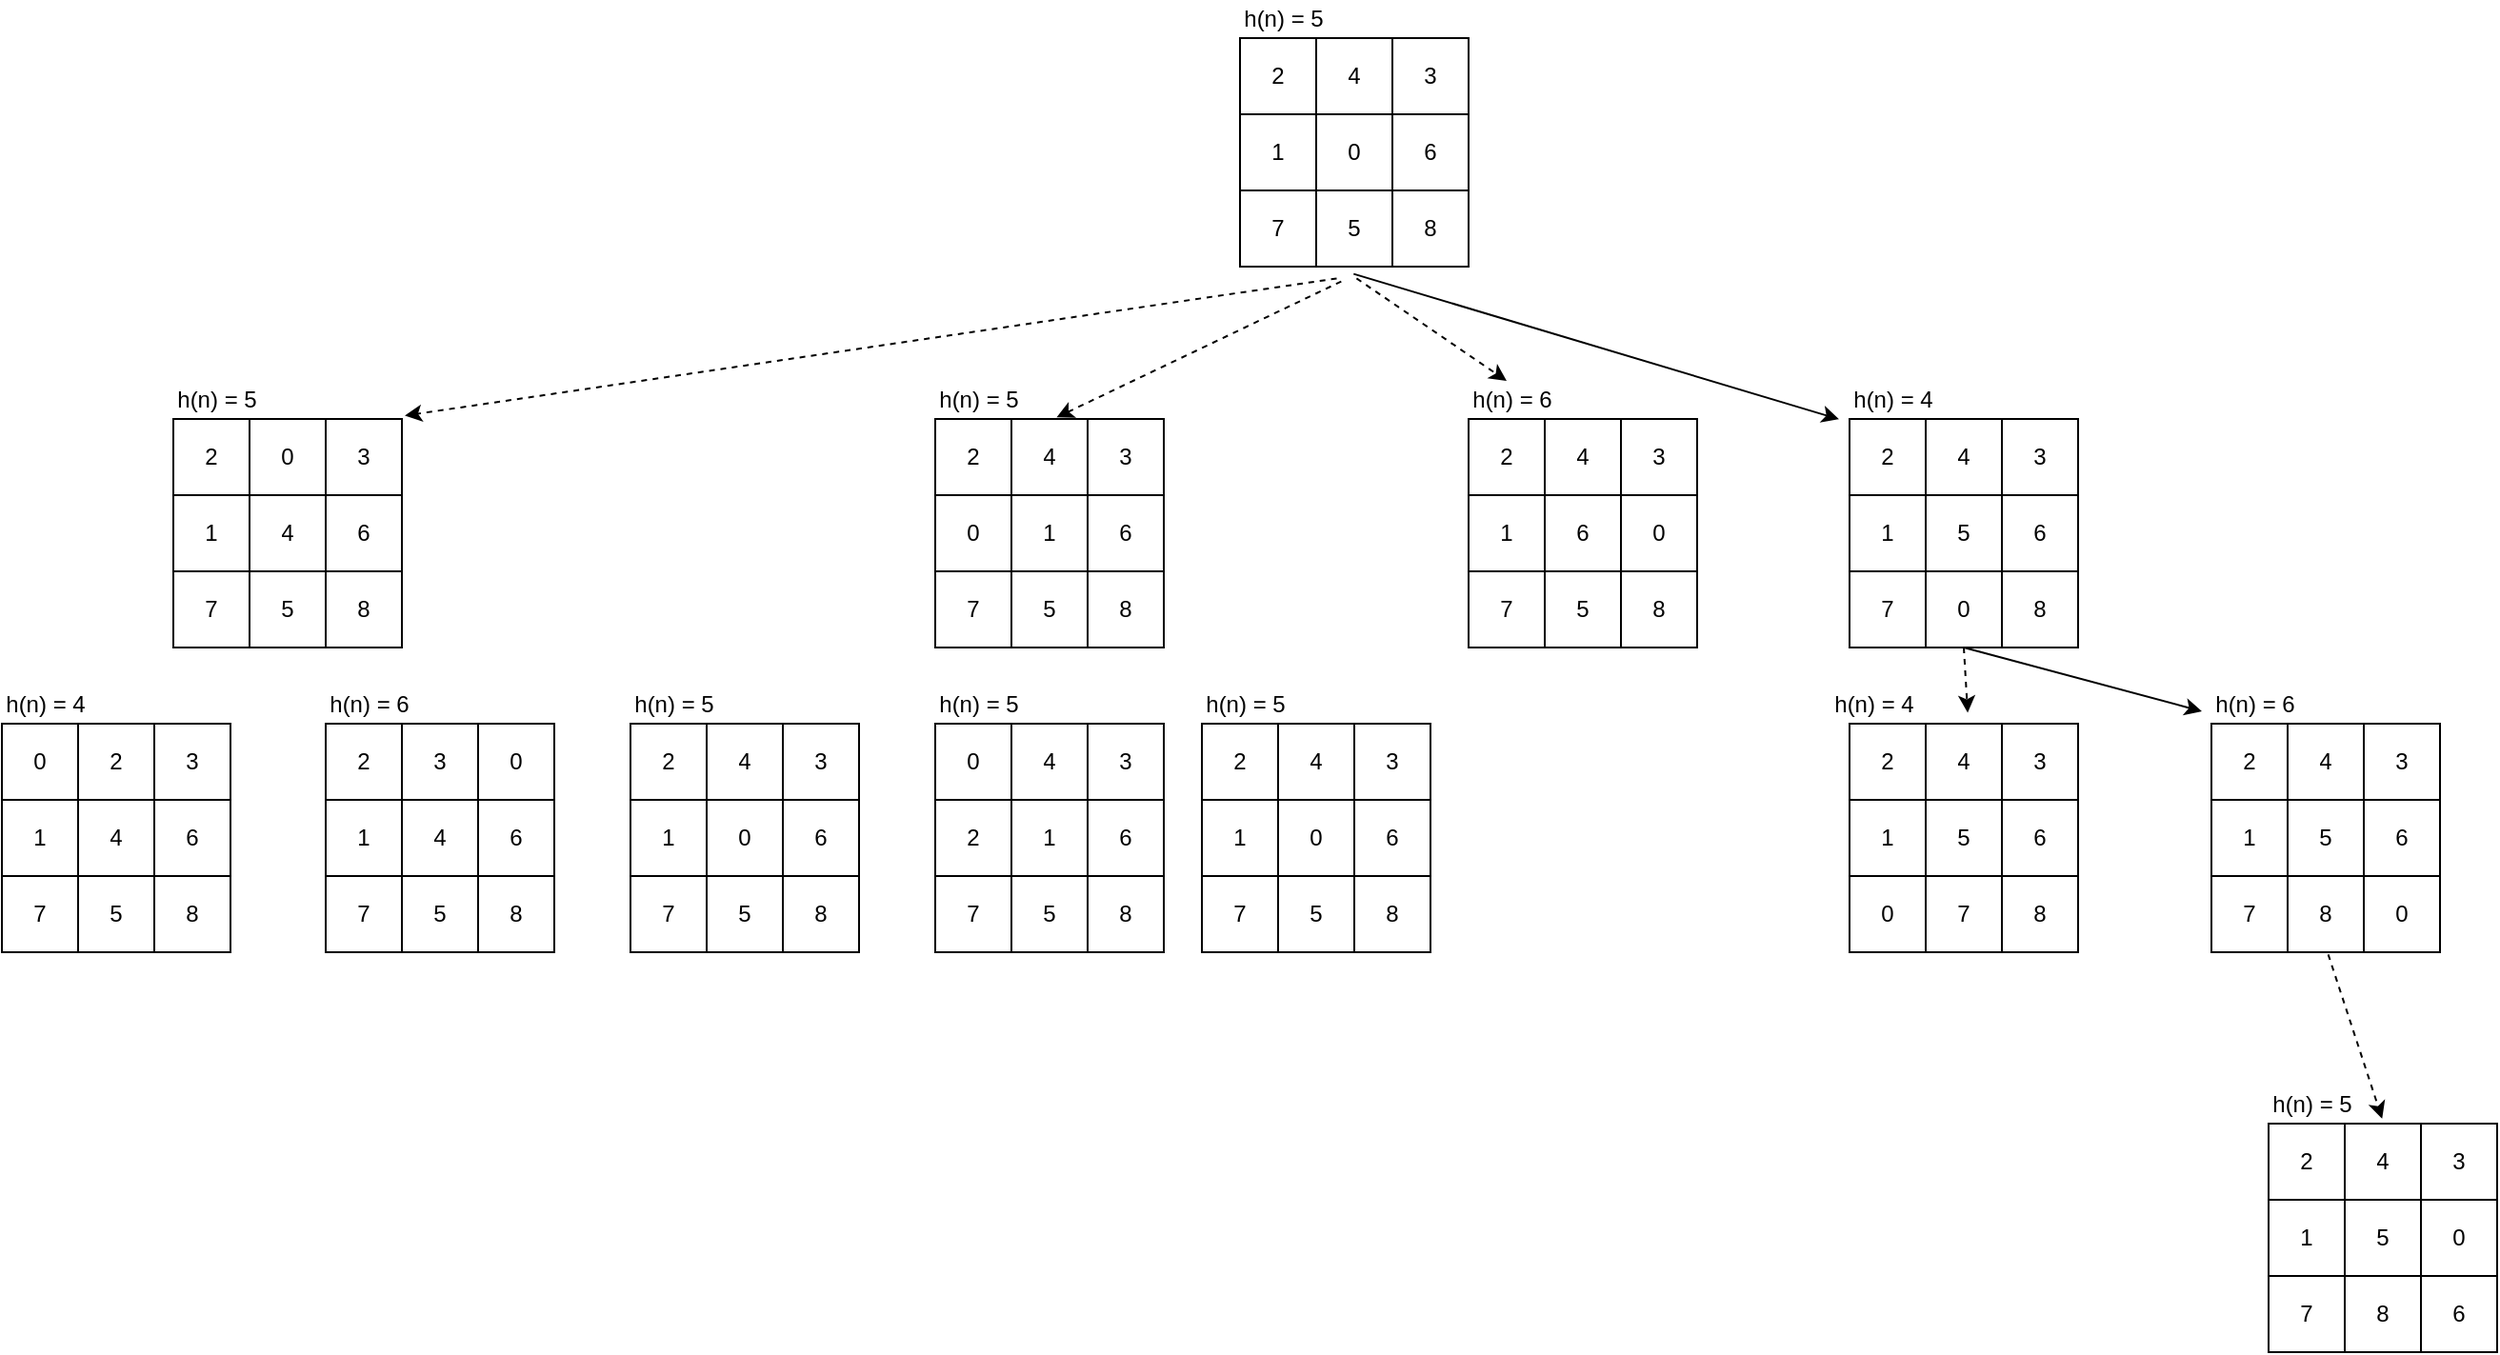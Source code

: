 <mxfile version="13.7.3" type="github">
  <diagram id="Oynicm01GXaLY-hgQhCf" name="Page-1">
    <mxGraphModel dx="1038" dy="580" grid="1" gridSize="10" guides="1" tooltips="1" connect="1" arrows="1" fold="1" page="1" pageScale="1" pageWidth="1000" pageHeight="1000" math="0" shadow="0">
      <root>
        <mxCell id="0" />
        <mxCell id="1" parent="0" />
        <mxCell id="x55epzEH8Qj3XEko2OVk-31" value="" style="group" parent="1" vertex="1" connectable="0">
          <mxGeometry x="170" y="210" width="120" height="140" as="geometry" />
        </mxCell>
        <mxCell id="x55epzEH8Qj3XEko2OVk-30" value="h(n) = 5" style="text;html=1;strokeColor=none;fillColor=none;align=center;verticalAlign=middle;whiteSpace=wrap;rounded=0;" parent="x55epzEH8Qj3XEko2OVk-31" vertex="1">
          <mxGeometry width="46" height="20" as="geometry" />
        </mxCell>
        <mxCell id="x55epzEH8Qj3XEko2OVk-17" value="" style="shape=table;html=1;whiteSpace=wrap;startSize=0;container=1;collapsible=0;childLayout=tableLayout;" parent="x55epzEH8Qj3XEko2OVk-31" vertex="1">
          <mxGeometry y="20" width="120" height="120" as="geometry" />
        </mxCell>
        <mxCell id="x55epzEH8Qj3XEko2OVk-18" value="" style="shape=partialRectangle;html=1;whiteSpace=wrap;collapsible=0;dropTarget=0;pointerEvents=0;fillColor=none;top=0;left=0;bottom=0;right=0;points=[[0,0.5],[1,0.5]];portConstraint=eastwest;" parent="x55epzEH8Qj3XEko2OVk-17" vertex="1">
          <mxGeometry width="120" height="40" as="geometry" />
        </mxCell>
        <mxCell id="x55epzEH8Qj3XEko2OVk-19" value="2" style="shape=partialRectangle;html=1;whiteSpace=wrap;connectable=0;fillColor=none;top=0;left=0;bottom=0;right=0;overflow=hidden;" parent="x55epzEH8Qj3XEko2OVk-18" vertex="1">
          <mxGeometry width="40" height="40" as="geometry" />
        </mxCell>
        <mxCell id="x55epzEH8Qj3XEko2OVk-20" value="0" style="shape=partialRectangle;html=1;whiteSpace=wrap;connectable=0;fillColor=none;top=0;left=0;bottom=0;right=0;overflow=hidden;" parent="x55epzEH8Qj3XEko2OVk-18" vertex="1">
          <mxGeometry x="40" width="40" height="40" as="geometry" />
        </mxCell>
        <mxCell id="x55epzEH8Qj3XEko2OVk-21" value="3" style="shape=partialRectangle;html=1;whiteSpace=wrap;connectable=0;fillColor=none;top=0;left=0;bottom=0;right=0;overflow=hidden;" parent="x55epzEH8Qj3XEko2OVk-18" vertex="1">
          <mxGeometry x="80" width="40" height="40" as="geometry" />
        </mxCell>
        <mxCell id="x55epzEH8Qj3XEko2OVk-22" value="" style="shape=partialRectangle;html=1;whiteSpace=wrap;collapsible=0;dropTarget=0;pointerEvents=0;fillColor=none;top=0;left=0;bottom=0;right=0;points=[[0,0.5],[1,0.5]];portConstraint=eastwest;" parent="x55epzEH8Qj3XEko2OVk-17" vertex="1">
          <mxGeometry y="40" width="120" height="40" as="geometry" />
        </mxCell>
        <mxCell id="x55epzEH8Qj3XEko2OVk-23" value="1" style="shape=partialRectangle;html=1;whiteSpace=wrap;connectable=0;fillColor=none;top=0;left=0;bottom=0;right=0;overflow=hidden;" parent="x55epzEH8Qj3XEko2OVk-22" vertex="1">
          <mxGeometry width="40" height="40" as="geometry" />
        </mxCell>
        <mxCell id="x55epzEH8Qj3XEko2OVk-24" value="4" style="shape=partialRectangle;html=1;whiteSpace=wrap;connectable=0;fillColor=none;top=0;left=0;bottom=0;right=0;overflow=hidden;" parent="x55epzEH8Qj3XEko2OVk-22" vertex="1">
          <mxGeometry x="40" width="40" height="40" as="geometry" />
        </mxCell>
        <mxCell id="x55epzEH8Qj3XEko2OVk-25" value="6" style="shape=partialRectangle;html=1;whiteSpace=wrap;connectable=0;fillColor=none;top=0;left=0;bottom=0;right=0;overflow=hidden;" parent="x55epzEH8Qj3XEko2OVk-22" vertex="1">
          <mxGeometry x="80" width="40" height="40" as="geometry" />
        </mxCell>
        <mxCell id="x55epzEH8Qj3XEko2OVk-26" value="" style="shape=partialRectangle;html=1;whiteSpace=wrap;collapsible=0;dropTarget=0;pointerEvents=0;fillColor=none;top=0;left=0;bottom=0;right=0;points=[[0,0.5],[1,0.5]];portConstraint=eastwest;" parent="x55epzEH8Qj3XEko2OVk-17" vertex="1">
          <mxGeometry y="80" width="120" height="40" as="geometry" />
        </mxCell>
        <mxCell id="x55epzEH8Qj3XEko2OVk-27" value="7" style="shape=partialRectangle;html=1;whiteSpace=wrap;connectable=0;fillColor=none;top=0;left=0;bottom=0;right=0;overflow=hidden;" parent="x55epzEH8Qj3XEko2OVk-26" vertex="1">
          <mxGeometry width="40" height="40" as="geometry" />
        </mxCell>
        <mxCell id="x55epzEH8Qj3XEko2OVk-28" value="5" style="shape=partialRectangle;html=1;whiteSpace=wrap;connectable=0;fillColor=none;top=0;left=0;bottom=0;right=0;overflow=hidden;" parent="x55epzEH8Qj3XEko2OVk-26" vertex="1">
          <mxGeometry x="40" width="40" height="40" as="geometry" />
        </mxCell>
        <mxCell id="x55epzEH8Qj3XEko2OVk-29" value="8" style="shape=partialRectangle;html=1;whiteSpace=wrap;connectable=0;fillColor=none;top=0;left=0;bottom=0;right=0;overflow=hidden;" parent="x55epzEH8Qj3XEko2OVk-26" vertex="1">
          <mxGeometry x="80" width="40" height="40" as="geometry" />
        </mxCell>
        <mxCell id="x55epzEH8Qj3XEko2OVk-33" value="" style="group" parent="1" vertex="1" connectable="0">
          <mxGeometry x="730" y="10" width="120" height="140" as="geometry" />
        </mxCell>
        <mxCell id="x55epzEH8Qj3XEko2OVk-3" value="" style="shape=table;html=1;whiteSpace=wrap;startSize=0;container=1;collapsible=0;childLayout=tableLayout;" parent="x55epzEH8Qj3XEko2OVk-33" vertex="1">
          <mxGeometry y="20" width="120" height="120" as="geometry" />
        </mxCell>
        <mxCell id="x55epzEH8Qj3XEko2OVk-4" value="" style="shape=partialRectangle;html=1;whiteSpace=wrap;collapsible=0;dropTarget=0;pointerEvents=0;fillColor=none;top=0;left=0;bottom=0;right=0;points=[[0,0.5],[1,0.5]];portConstraint=eastwest;" parent="x55epzEH8Qj3XEko2OVk-3" vertex="1">
          <mxGeometry width="120" height="40" as="geometry" />
        </mxCell>
        <mxCell id="x55epzEH8Qj3XEko2OVk-5" value="2" style="shape=partialRectangle;html=1;whiteSpace=wrap;connectable=0;fillColor=none;top=0;left=0;bottom=0;right=0;overflow=hidden;" parent="x55epzEH8Qj3XEko2OVk-4" vertex="1">
          <mxGeometry width="40" height="40" as="geometry" />
        </mxCell>
        <mxCell id="x55epzEH8Qj3XEko2OVk-6" value="4" style="shape=partialRectangle;html=1;whiteSpace=wrap;connectable=0;fillColor=none;top=0;left=0;bottom=0;right=0;overflow=hidden;" parent="x55epzEH8Qj3XEko2OVk-4" vertex="1">
          <mxGeometry x="40" width="40" height="40" as="geometry" />
        </mxCell>
        <mxCell id="x55epzEH8Qj3XEko2OVk-7" value="3" style="shape=partialRectangle;html=1;whiteSpace=wrap;connectable=0;fillColor=none;top=0;left=0;bottom=0;right=0;overflow=hidden;" parent="x55epzEH8Qj3XEko2OVk-4" vertex="1">
          <mxGeometry x="80" width="40" height="40" as="geometry" />
        </mxCell>
        <mxCell id="x55epzEH8Qj3XEko2OVk-8" value="" style="shape=partialRectangle;html=1;whiteSpace=wrap;collapsible=0;dropTarget=0;pointerEvents=0;fillColor=none;top=0;left=0;bottom=0;right=0;points=[[0,0.5],[1,0.5]];portConstraint=eastwest;" parent="x55epzEH8Qj3XEko2OVk-3" vertex="1">
          <mxGeometry y="40" width="120" height="40" as="geometry" />
        </mxCell>
        <mxCell id="x55epzEH8Qj3XEko2OVk-9" value="1" style="shape=partialRectangle;html=1;whiteSpace=wrap;connectable=0;fillColor=none;top=0;left=0;bottom=0;right=0;overflow=hidden;" parent="x55epzEH8Qj3XEko2OVk-8" vertex="1">
          <mxGeometry width="40" height="40" as="geometry" />
        </mxCell>
        <mxCell id="x55epzEH8Qj3XEko2OVk-10" value="0" style="shape=partialRectangle;html=1;whiteSpace=wrap;connectable=0;fillColor=none;top=0;left=0;bottom=0;right=0;overflow=hidden;" parent="x55epzEH8Qj3XEko2OVk-8" vertex="1">
          <mxGeometry x="40" width="40" height="40" as="geometry" />
        </mxCell>
        <mxCell id="x55epzEH8Qj3XEko2OVk-11" value="6" style="shape=partialRectangle;html=1;whiteSpace=wrap;connectable=0;fillColor=none;top=0;left=0;bottom=0;right=0;overflow=hidden;" parent="x55epzEH8Qj3XEko2OVk-8" vertex="1">
          <mxGeometry x="80" width="40" height="40" as="geometry" />
        </mxCell>
        <mxCell id="x55epzEH8Qj3XEko2OVk-12" value="" style="shape=partialRectangle;html=1;whiteSpace=wrap;collapsible=0;dropTarget=0;pointerEvents=0;fillColor=none;top=0;left=0;bottom=0;right=0;points=[[0,0.5],[1,0.5]];portConstraint=eastwest;" parent="x55epzEH8Qj3XEko2OVk-3" vertex="1">
          <mxGeometry y="80" width="120" height="40" as="geometry" />
        </mxCell>
        <mxCell id="x55epzEH8Qj3XEko2OVk-13" value="7" style="shape=partialRectangle;html=1;whiteSpace=wrap;connectable=0;fillColor=none;top=0;left=0;bottom=0;right=0;overflow=hidden;" parent="x55epzEH8Qj3XEko2OVk-12" vertex="1">
          <mxGeometry width="40" height="40" as="geometry" />
        </mxCell>
        <mxCell id="x55epzEH8Qj3XEko2OVk-14" value="5" style="shape=partialRectangle;html=1;whiteSpace=wrap;connectable=0;fillColor=none;top=0;left=0;bottom=0;right=0;overflow=hidden;" parent="x55epzEH8Qj3XEko2OVk-12" vertex="1">
          <mxGeometry x="40" width="40" height="40" as="geometry" />
        </mxCell>
        <mxCell id="x55epzEH8Qj3XEko2OVk-15" value="8" style="shape=partialRectangle;html=1;whiteSpace=wrap;connectable=0;fillColor=none;top=0;left=0;bottom=0;right=0;overflow=hidden;" parent="x55epzEH8Qj3XEko2OVk-12" vertex="1">
          <mxGeometry x="80" width="40" height="40" as="geometry" />
        </mxCell>
        <mxCell id="x55epzEH8Qj3XEko2OVk-16" value="h(n) = 5" style="text;html=1;strokeColor=none;fillColor=none;align=center;verticalAlign=middle;whiteSpace=wrap;rounded=0;" parent="x55epzEH8Qj3XEko2OVk-33" vertex="1">
          <mxGeometry width="46" height="20" as="geometry" />
        </mxCell>
        <mxCell id="x55epzEH8Qj3XEko2OVk-34" value="" style="group" parent="1" vertex="1" connectable="0">
          <mxGeometry x="570" y="210" width="120" height="140" as="geometry" />
        </mxCell>
        <mxCell id="x55epzEH8Qj3XEko2OVk-35" value="h(n) = 5" style="text;html=1;strokeColor=none;fillColor=none;align=center;verticalAlign=middle;whiteSpace=wrap;rounded=0;" parent="x55epzEH8Qj3XEko2OVk-34" vertex="1">
          <mxGeometry width="46" height="20" as="geometry" />
        </mxCell>
        <mxCell id="x55epzEH8Qj3XEko2OVk-36" value="" style="shape=table;html=1;whiteSpace=wrap;startSize=0;container=1;collapsible=0;childLayout=tableLayout;" parent="x55epzEH8Qj3XEko2OVk-34" vertex="1">
          <mxGeometry y="20" width="120" height="120" as="geometry" />
        </mxCell>
        <mxCell id="x55epzEH8Qj3XEko2OVk-37" value="" style="shape=partialRectangle;html=1;whiteSpace=wrap;collapsible=0;dropTarget=0;pointerEvents=0;fillColor=none;top=0;left=0;bottom=0;right=0;points=[[0,0.5],[1,0.5]];portConstraint=eastwest;" parent="x55epzEH8Qj3XEko2OVk-36" vertex="1">
          <mxGeometry width="120" height="40" as="geometry" />
        </mxCell>
        <mxCell id="x55epzEH8Qj3XEko2OVk-38" value="2" style="shape=partialRectangle;html=1;whiteSpace=wrap;connectable=0;fillColor=none;top=0;left=0;bottom=0;right=0;overflow=hidden;" parent="x55epzEH8Qj3XEko2OVk-37" vertex="1">
          <mxGeometry width="40" height="40" as="geometry" />
        </mxCell>
        <mxCell id="x55epzEH8Qj3XEko2OVk-39" value="4" style="shape=partialRectangle;html=1;whiteSpace=wrap;connectable=0;fillColor=none;top=0;left=0;bottom=0;right=0;overflow=hidden;" parent="x55epzEH8Qj3XEko2OVk-37" vertex="1">
          <mxGeometry x="40" width="40" height="40" as="geometry" />
        </mxCell>
        <mxCell id="x55epzEH8Qj3XEko2OVk-40" value="3" style="shape=partialRectangle;html=1;whiteSpace=wrap;connectable=0;fillColor=none;top=0;left=0;bottom=0;right=0;overflow=hidden;" parent="x55epzEH8Qj3XEko2OVk-37" vertex="1">
          <mxGeometry x="80" width="40" height="40" as="geometry" />
        </mxCell>
        <mxCell id="x55epzEH8Qj3XEko2OVk-41" value="" style="shape=partialRectangle;html=1;whiteSpace=wrap;collapsible=0;dropTarget=0;pointerEvents=0;fillColor=none;top=0;left=0;bottom=0;right=0;points=[[0,0.5],[1,0.5]];portConstraint=eastwest;" parent="x55epzEH8Qj3XEko2OVk-36" vertex="1">
          <mxGeometry y="40" width="120" height="40" as="geometry" />
        </mxCell>
        <mxCell id="x55epzEH8Qj3XEko2OVk-42" value="0" style="shape=partialRectangle;html=1;whiteSpace=wrap;connectable=0;fillColor=none;top=0;left=0;bottom=0;right=0;overflow=hidden;" parent="x55epzEH8Qj3XEko2OVk-41" vertex="1">
          <mxGeometry width="40" height="40" as="geometry" />
        </mxCell>
        <mxCell id="x55epzEH8Qj3XEko2OVk-43" value="1" style="shape=partialRectangle;html=1;whiteSpace=wrap;connectable=0;fillColor=none;top=0;left=0;bottom=0;right=0;overflow=hidden;" parent="x55epzEH8Qj3XEko2OVk-41" vertex="1">
          <mxGeometry x="40" width="40" height="40" as="geometry" />
        </mxCell>
        <mxCell id="x55epzEH8Qj3XEko2OVk-44" value="6" style="shape=partialRectangle;html=1;whiteSpace=wrap;connectable=0;fillColor=none;top=0;left=0;bottom=0;right=0;overflow=hidden;" parent="x55epzEH8Qj3XEko2OVk-41" vertex="1">
          <mxGeometry x="80" width="40" height="40" as="geometry" />
        </mxCell>
        <mxCell id="x55epzEH8Qj3XEko2OVk-45" value="" style="shape=partialRectangle;html=1;whiteSpace=wrap;collapsible=0;dropTarget=0;pointerEvents=0;fillColor=none;top=0;left=0;bottom=0;right=0;points=[[0,0.5],[1,0.5]];portConstraint=eastwest;" parent="x55epzEH8Qj3XEko2OVk-36" vertex="1">
          <mxGeometry y="80" width="120" height="40" as="geometry" />
        </mxCell>
        <mxCell id="x55epzEH8Qj3XEko2OVk-46" value="7" style="shape=partialRectangle;html=1;whiteSpace=wrap;connectable=0;fillColor=none;top=0;left=0;bottom=0;right=0;overflow=hidden;" parent="x55epzEH8Qj3XEko2OVk-45" vertex="1">
          <mxGeometry width="40" height="40" as="geometry" />
        </mxCell>
        <mxCell id="x55epzEH8Qj3XEko2OVk-47" value="5" style="shape=partialRectangle;html=1;whiteSpace=wrap;connectable=0;fillColor=none;top=0;left=0;bottom=0;right=0;overflow=hidden;" parent="x55epzEH8Qj3XEko2OVk-45" vertex="1">
          <mxGeometry x="40" width="40" height="40" as="geometry" />
        </mxCell>
        <mxCell id="x55epzEH8Qj3XEko2OVk-48" value="8" style="shape=partialRectangle;html=1;whiteSpace=wrap;connectable=0;fillColor=none;top=0;left=0;bottom=0;right=0;overflow=hidden;" parent="x55epzEH8Qj3XEko2OVk-45" vertex="1">
          <mxGeometry x="80" width="40" height="40" as="geometry" />
        </mxCell>
        <mxCell id="x55epzEH8Qj3XEko2OVk-49" value="" style="group" parent="1" vertex="1" connectable="0">
          <mxGeometry x="850" y="210" width="120" height="140" as="geometry" />
        </mxCell>
        <mxCell id="x55epzEH8Qj3XEko2OVk-50" value="h(n) = 6" style="text;html=1;strokeColor=none;fillColor=none;align=center;verticalAlign=middle;whiteSpace=wrap;rounded=0;" parent="x55epzEH8Qj3XEko2OVk-49" vertex="1">
          <mxGeometry width="46" height="20" as="geometry" />
        </mxCell>
        <mxCell id="x55epzEH8Qj3XEko2OVk-51" value="" style="shape=table;html=1;whiteSpace=wrap;startSize=0;container=1;collapsible=0;childLayout=tableLayout;" parent="x55epzEH8Qj3XEko2OVk-49" vertex="1">
          <mxGeometry y="20" width="120" height="120" as="geometry" />
        </mxCell>
        <mxCell id="x55epzEH8Qj3XEko2OVk-52" value="" style="shape=partialRectangle;html=1;whiteSpace=wrap;collapsible=0;dropTarget=0;pointerEvents=0;fillColor=none;top=0;left=0;bottom=0;right=0;points=[[0,0.5],[1,0.5]];portConstraint=eastwest;" parent="x55epzEH8Qj3XEko2OVk-51" vertex="1">
          <mxGeometry width="120" height="40" as="geometry" />
        </mxCell>
        <mxCell id="x55epzEH8Qj3XEko2OVk-53" value="2" style="shape=partialRectangle;html=1;whiteSpace=wrap;connectable=0;fillColor=none;top=0;left=0;bottom=0;right=0;overflow=hidden;" parent="x55epzEH8Qj3XEko2OVk-52" vertex="1">
          <mxGeometry width="40" height="40" as="geometry" />
        </mxCell>
        <mxCell id="x55epzEH8Qj3XEko2OVk-54" value="4" style="shape=partialRectangle;html=1;whiteSpace=wrap;connectable=0;fillColor=none;top=0;left=0;bottom=0;right=0;overflow=hidden;" parent="x55epzEH8Qj3XEko2OVk-52" vertex="1">
          <mxGeometry x="40" width="40" height="40" as="geometry" />
        </mxCell>
        <mxCell id="x55epzEH8Qj3XEko2OVk-55" value="3" style="shape=partialRectangle;html=1;whiteSpace=wrap;connectable=0;fillColor=none;top=0;left=0;bottom=0;right=0;overflow=hidden;" parent="x55epzEH8Qj3XEko2OVk-52" vertex="1">
          <mxGeometry x="80" width="40" height="40" as="geometry" />
        </mxCell>
        <mxCell id="x55epzEH8Qj3XEko2OVk-56" value="" style="shape=partialRectangle;html=1;whiteSpace=wrap;collapsible=0;dropTarget=0;pointerEvents=0;fillColor=none;top=0;left=0;bottom=0;right=0;points=[[0,0.5],[1,0.5]];portConstraint=eastwest;" parent="x55epzEH8Qj3XEko2OVk-51" vertex="1">
          <mxGeometry y="40" width="120" height="40" as="geometry" />
        </mxCell>
        <mxCell id="x55epzEH8Qj3XEko2OVk-57" value="1" style="shape=partialRectangle;html=1;whiteSpace=wrap;connectable=0;fillColor=none;top=0;left=0;bottom=0;right=0;overflow=hidden;" parent="x55epzEH8Qj3XEko2OVk-56" vertex="1">
          <mxGeometry width="40" height="40" as="geometry" />
        </mxCell>
        <mxCell id="x55epzEH8Qj3XEko2OVk-58" value="6" style="shape=partialRectangle;html=1;whiteSpace=wrap;connectable=0;fillColor=none;top=0;left=0;bottom=0;right=0;overflow=hidden;" parent="x55epzEH8Qj3XEko2OVk-56" vertex="1">
          <mxGeometry x="40" width="40" height="40" as="geometry" />
        </mxCell>
        <mxCell id="x55epzEH8Qj3XEko2OVk-59" value="0" style="shape=partialRectangle;html=1;whiteSpace=wrap;connectable=0;fillColor=none;top=0;left=0;bottom=0;right=0;overflow=hidden;" parent="x55epzEH8Qj3XEko2OVk-56" vertex="1">
          <mxGeometry x="80" width="40" height="40" as="geometry" />
        </mxCell>
        <mxCell id="x55epzEH8Qj3XEko2OVk-60" value="" style="shape=partialRectangle;html=1;whiteSpace=wrap;collapsible=0;dropTarget=0;pointerEvents=0;fillColor=none;top=0;left=0;bottom=0;right=0;points=[[0,0.5],[1,0.5]];portConstraint=eastwest;" parent="x55epzEH8Qj3XEko2OVk-51" vertex="1">
          <mxGeometry y="80" width="120" height="40" as="geometry" />
        </mxCell>
        <mxCell id="x55epzEH8Qj3XEko2OVk-61" value="7" style="shape=partialRectangle;html=1;whiteSpace=wrap;connectable=0;fillColor=none;top=0;left=0;bottom=0;right=0;overflow=hidden;" parent="x55epzEH8Qj3XEko2OVk-60" vertex="1">
          <mxGeometry width="40" height="40" as="geometry" />
        </mxCell>
        <mxCell id="x55epzEH8Qj3XEko2OVk-62" value="5" style="shape=partialRectangle;html=1;whiteSpace=wrap;connectable=0;fillColor=none;top=0;left=0;bottom=0;right=0;overflow=hidden;" parent="x55epzEH8Qj3XEko2OVk-60" vertex="1">
          <mxGeometry x="40" width="40" height="40" as="geometry" />
        </mxCell>
        <mxCell id="x55epzEH8Qj3XEko2OVk-63" value="8" style="shape=partialRectangle;html=1;whiteSpace=wrap;connectable=0;fillColor=none;top=0;left=0;bottom=0;right=0;overflow=hidden;" parent="x55epzEH8Qj3XEko2OVk-60" vertex="1">
          <mxGeometry x="80" width="40" height="40" as="geometry" />
        </mxCell>
        <mxCell id="x55epzEH8Qj3XEko2OVk-64" value="" style="group" parent="1" vertex="1" connectable="0">
          <mxGeometry x="1050" y="210" width="120" height="140" as="geometry" />
        </mxCell>
        <mxCell id="x55epzEH8Qj3XEko2OVk-65" value="h(n) = 4" style="text;html=1;strokeColor=none;fillColor=none;align=center;verticalAlign=middle;whiteSpace=wrap;rounded=0;" parent="x55epzEH8Qj3XEko2OVk-64" vertex="1">
          <mxGeometry width="46" height="20" as="geometry" />
        </mxCell>
        <mxCell id="x55epzEH8Qj3XEko2OVk-66" value="" style="shape=table;html=1;whiteSpace=wrap;startSize=0;container=1;collapsible=0;childLayout=tableLayout;" parent="x55epzEH8Qj3XEko2OVk-64" vertex="1">
          <mxGeometry y="20" width="120" height="120" as="geometry" />
        </mxCell>
        <mxCell id="x55epzEH8Qj3XEko2OVk-67" value="" style="shape=partialRectangle;html=1;whiteSpace=wrap;collapsible=0;dropTarget=0;pointerEvents=0;fillColor=none;top=0;left=0;bottom=0;right=0;points=[[0,0.5],[1,0.5]];portConstraint=eastwest;" parent="x55epzEH8Qj3XEko2OVk-66" vertex="1">
          <mxGeometry width="120" height="40" as="geometry" />
        </mxCell>
        <mxCell id="x55epzEH8Qj3XEko2OVk-68" value="2" style="shape=partialRectangle;html=1;whiteSpace=wrap;connectable=0;fillColor=none;top=0;left=0;bottom=0;right=0;overflow=hidden;" parent="x55epzEH8Qj3XEko2OVk-67" vertex="1">
          <mxGeometry width="40" height="40" as="geometry" />
        </mxCell>
        <mxCell id="x55epzEH8Qj3XEko2OVk-69" value="4" style="shape=partialRectangle;html=1;whiteSpace=wrap;connectable=0;fillColor=none;top=0;left=0;bottom=0;right=0;overflow=hidden;" parent="x55epzEH8Qj3XEko2OVk-67" vertex="1">
          <mxGeometry x="40" width="40" height="40" as="geometry" />
        </mxCell>
        <mxCell id="x55epzEH8Qj3XEko2OVk-70" value="3" style="shape=partialRectangle;html=1;whiteSpace=wrap;connectable=0;fillColor=none;top=0;left=0;bottom=0;right=0;overflow=hidden;" parent="x55epzEH8Qj3XEko2OVk-67" vertex="1">
          <mxGeometry x="80" width="40" height="40" as="geometry" />
        </mxCell>
        <mxCell id="x55epzEH8Qj3XEko2OVk-71" value="" style="shape=partialRectangle;html=1;whiteSpace=wrap;collapsible=0;dropTarget=0;pointerEvents=0;fillColor=none;top=0;left=0;bottom=0;right=0;points=[[0,0.5],[1,0.5]];portConstraint=eastwest;" parent="x55epzEH8Qj3XEko2OVk-66" vertex="1">
          <mxGeometry y="40" width="120" height="40" as="geometry" />
        </mxCell>
        <mxCell id="x55epzEH8Qj3XEko2OVk-72" value="1" style="shape=partialRectangle;html=1;whiteSpace=wrap;connectable=0;fillColor=none;top=0;left=0;bottom=0;right=0;overflow=hidden;" parent="x55epzEH8Qj3XEko2OVk-71" vertex="1">
          <mxGeometry width="40" height="40" as="geometry" />
        </mxCell>
        <mxCell id="x55epzEH8Qj3XEko2OVk-73" value="5" style="shape=partialRectangle;html=1;whiteSpace=wrap;connectable=0;fillColor=none;top=0;left=0;bottom=0;right=0;overflow=hidden;" parent="x55epzEH8Qj3XEko2OVk-71" vertex="1">
          <mxGeometry x="40" width="40" height="40" as="geometry" />
        </mxCell>
        <mxCell id="x55epzEH8Qj3XEko2OVk-74" value="6" style="shape=partialRectangle;html=1;whiteSpace=wrap;connectable=0;fillColor=none;top=0;left=0;bottom=0;right=0;overflow=hidden;" parent="x55epzEH8Qj3XEko2OVk-71" vertex="1">
          <mxGeometry x="80" width="40" height="40" as="geometry" />
        </mxCell>
        <mxCell id="x55epzEH8Qj3XEko2OVk-75" value="" style="shape=partialRectangle;html=1;whiteSpace=wrap;collapsible=0;dropTarget=0;pointerEvents=0;fillColor=none;top=0;left=0;bottom=0;right=0;points=[[0,0.5],[1,0.5]];portConstraint=eastwest;" parent="x55epzEH8Qj3XEko2OVk-66" vertex="1">
          <mxGeometry y="80" width="120" height="40" as="geometry" />
        </mxCell>
        <mxCell id="x55epzEH8Qj3XEko2OVk-76" value="7" style="shape=partialRectangle;html=1;whiteSpace=wrap;connectable=0;fillColor=none;top=0;left=0;bottom=0;right=0;overflow=hidden;" parent="x55epzEH8Qj3XEko2OVk-75" vertex="1">
          <mxGeometry width="40" height="40" as="geometry" />
        </mxCell>
        <mxCell id="x55epzEH8Qj3XEko2OVk-77" value="0" style="shape=partialRectangle;html=1;whiteSpace=wrap;connectable=0;fillColor=none;top=0;left=0;bottom=0;right=0;overflow=hidden;" parent="x55epzEH8Qj3XEko2OVk-75" vertex="1">
          <mxGeometry x="40" width="40" height="40" as="geometry" />
        </mxCell>
        <mxCell id="x55epzEH8Qj3XEko2OVk-78" value="8" style="shape=partialRectangle;html=1;whiteSpace=wrap;connectable=0;fillColor=none;top=0;left=0;bottom=0;right=0;overflow=hidden;" parent="x55epzEH8Qj3XEko2OVk-75" vertex="1">
          <mxGeometry x="80" width="40" height="40" as="geometry" />
        </mxCell>
        <mxCell id="x55epzEH8Qj3XEko2OVk-81" value="" style="endArrow=classic;html=1;exitX=0.423;exitY=1.155;exitDx=0;exitDy=0;entryX=1.013;entryY=-0.044;entryDx=0;entryDy=0;entryPerimeter=0;dashed=1;exitPerimeter=0;" parent="1" source="x55epzEH8Qj3XEko2OVk-12" target="x55epzEH8Qj3XEko2OVk-18" edge="1">
          <mxGeometry width="50" height="50" relative="1" as="geometry">
            <mxPoint x="793" y="150" as="sourcePoint" />
            <mxPoint x="470" y="228" as="targetPoint" />
          </mxGeometry>
        </mxCell>
        <mxCell id="x55epzEH8Qj3XEko2OVk-97" value="" style="endArrow=classic;html=1;entryX=0.531;entryY=-0.021;entryDx=0;entryDy=0;entryPerimeter=0;exitX=0.443;exitY=1.195;exitDx=0;exitDy=0;dashed=1;exitPerimeter=0;" parent="1" source="x55epzEH8Qj3XEko2OVk-12" target="x55epzEH8Qj3XEko2OVk-37" edge="1">
          <mxGeometry width="50" height="50" relative="1" as="geometry">
            <mxPoint x="790" y="150" as="sourcePoint" />
            <mxPoint x="480" y="238" as="targetPoint" />
          </mxGeometry>
        </mxCell>
        <mxCell id="x55epzEH8Qj3XEko2OVk-98" value="" style="endArrow=classic;html=1;exitX=0.51;exitY=1.155;exitDx=0;exitDy=0;dashed=1;exitPerimeter=0;" parent="1" source="x55epzEH8Qj3XEko2OVk-12" edge="1">
          <mxGeometry width="50" height="50" relative="1" as="geometry">
            <mxPoint x="790" y="150" as="sourcePoint" />
            <mxPoint x="870" y="210" as="targetPoint" />
          </mxGeometry>
        </mxCell>
        <mxCell id="x55epzEH8Qj3XEko2OVk-99" value="" style="endArrow=classic;html=1;entryX=-0.046;entryY=0.003;entryDx=0;entryDy=0;entryPerimeter=0;exitX=0.497;exitY=1.095;exitDx=0;exitDy=0;exitPerimeter=0;" parent="1" source="x55epzEH8Qj3XEko2OVk-12" target="x55epzEH8Qj3XEko2OVk-67" edge="1">
          <mxGeometry width="50" height="50" relative="1" as="geometry">
            <mxPoint x="800" y="160" as="sourcePoint" />
            <mxPoint x="693.72" y="249.16" as="targetPoint" />
          </mxGeometry>
        </mxCell>
        <mxCell id="x55epzEH8Qj3XEko2OVk-159" value="" style="group" parent="1" vertex="1" connectable="0">
          <mxGeometry x="960" y="370" width="120" height="140" as="geometry" />
        </mxCell>
        <mxCell id="x55epzEH8Qj3XEko2OVk-160" value="h(n) = 4" style="text;html=1;strokeColor=none;fillColor=none;align=center;verticalAlign=middle;whiteSpace=wrap;rounded=0;" parent="x55epzEH8Qj3XEko2OVk-159" vertex="1">
          <mxGeometry x="80" width="46" height="20" as="geometry" />
        </mxCell>
        <mxCell id="x55epzEH8Qj3XEko2OVk-161" value="" style="shape=table;html=1;whiteSpace=wrap;startSize=0;container=1;collapsible=0;childLayout=tableLayout;" parent="x55epzEH8Qj3XEko2OVk-159" vertex="1">
          <mxGeometry x="280" y="20" width="120" height="120" as="geometry" />
        </mxCell>
        <mxCell id="x55epzEH8Qj3XEko2OVk-162" value="" style="shape=partialRectangle;html=1;whiteSpace=wrap;collapsible=0;dropTarget=0;pointerEvents=0;fillColor=none;top=0;left=0;bottom=0;right=0;points=[[0,0.5],[1,0.5]];portConstraint=eastwest;" parent="x55epzEH8Qj3XEko2OVk-161" vertex="1">
          <mxGeometry width="120" height="40" as="geometry" />
        </mxCell>
        <mxCell id="x55epzEH8Qj3XEko2OVk-163" value="2" style="shape=partialRectangle;html=1;whiteSpace=wrap;connectable=0;fillColor=none;top=0;left=0;bottom=0;right=0;overflow=hidden;" parent="x55epzEH8Qj3XEko2OVk-162" vertex="1">
          <mxGeometry width="40" height="40" as="geometry" />
        </mxCell>
        <mxCell id="x55epzEH8Qj3XEko2OVk-164" value="4" style="shape=partialRectangle;html=1;whiteSpace=wrap;connectable=0;fillColor=none;top=0;left=0;bottom=0;right=0;overflow=hidden;" parent="x55epzEH8Qj3XEko2OVk-162" vertex="1">
          <mxGeometry x="40" width="40" height="40" as="geometry" />
        </mxCell>
        <mxCell id="x55epzEH8Qj3XEko2OVk-165" value="3" style="shape=partialRectangle;html=1;whiteSpace=wrap;connectable=0;fillColor=none;top=0;left=0;bottom=0;right=0;overflow=hidden;" parent="x55epzEH8Qj3XEko2OVk-162" vertex="1">
          <mxGeometry x="80" width="40" height="40" as="geometry" />
        </mxCell>
        <mxCell id="x55epzEH8Qj3XEko2OVk-166" value="" style="shape=partialRectangle;html=1;whiteSpace=wrap;collapsible=0;dropTarget=0;pointerEvents=0;fillColor=none;top=0;left=0;bottom=0;right=0;points=[[0,0.5],[1,0.5]];portConstraint=eastwest;" parent="x55epzEH8Qj3XEko2OVk-161" vertex="1">
          <mxGeometry y="40" width="120" height="40" as="geometry" />
        </mxCell>
        <mxCell id="x55epzEH8Qj3XEko2OVk-167" value="1" style="shape=partialRectangle;html=1;whiteSpace=wrap;connectable=0;fillColor=none;top=0;left=0;bottom=0;right=0;overflow=hidden;" parent="x55epzEH8Qj3XEko2OVk-166" vertex="1">
          <mxGeometry width="40" height="40" as="geometry" />
        </mxCell>
        <mxCell id="x55epzEH8Qj3XEko2OVk-168" value="5" style="shape=partialRectangle;html=1;whiteSpace=wrap;connectable=0;fillColor=none;top=0;left=0;bottom=0;right=0;overflow=hidden;" parent="x55epzEH8Qj3XEko2OVk-166" vertex="1">
          <mxGeometry x="40" width="40" height="40" as="geometry" />
        </mxCell>
        <mxCell id="x55epzEH8Qj3XEko2OVk-169" value="6" style="shape=partialRectangle;html=1;whiteSpace=wrap;connectable=0;fillColor=none;top=0;left=0;bottom=0;right=0;overflow=hidden;" parent="x55epzEH8Qj3XEko2OVk-166" vertex="1">
          <mxGeometry x="80" width="40" height="40" as="geometry" />
        </mxCell>
        <mxCell id="x55epzEH8Qj3XEko2OVk-170" value="" style="shape=partialRectangle;html=1;whiteSpace=wrap;collapsible=0;dropTarget=0;pointerEvents=0;fillColor=none;top=0;left=0;bottom=0;right=0;points=[[0,0.5],[1,0.5]];portConstraint=eastwest;" parent="x55epzEH8Qj3XEko2OVk-161" vertex="1">
          <mxGeometry y="80" width="120" height="40" as="geometry" />
        </mxCell>
        <mxCell id="x55epzEH8Qj3XEko2OVk-171" value="7" style="shape=partialRectangle;html=1;whiteSpace=wrap;connectable=0;fillColor=none;top=0;left=0;bottom=0;right=0;overflow=hidden;" parent="x55epzEH8Qj3XEko2OVk-170" vertex="1">
          <mxGeometry width="40" height="40" as="geometry" />
        </mxCell>
        <mxCell id="x55epzEH8Qj3XEko2OVk-172" value="8" style="shape=partialRectangle;html=1;whiteSpace=wrap;connectable=0;fillColor=none;top=0;left=0;bottom=0;right=0;overflow=hidden;" parent="x55epzEH8Qj3XEko2OVk-170" vertex="1">
          <mxGeometry x="40" width="40" height="40" as="geometry" />
        </mxCell>
        <mxCell id="x55epzEH8Qj3XEko2OVk-173" value="0" style="shape=partialRectangle;html=1;whiteSpace=wrap;connectable=0;fillColor=none;top=0;left=0;bottom=0;right=0;overflow=hidden;" parent="x55epzEH8Qj3XEko2OVk-170" vertex="1">
          <mxGeometry x="80" width="40" height="40" as="geometry" />
        </mxCell>
        <mxCell id="x55epzEH8Qj3XEko2OVk-116" value="" style="group" parent="x55epzEH8Qj3XEko2OVk-159" vertex="1" connectable="0">
          <mxGeometry x="-110" width="120" height="140" as="geometry" />
        </mxCell>
        <mxCell id="x55epzEH8Qj3XEko2OVk-118" value="" style="shape=table;html=1;whiteSpace=wrap;startSize=0;container=1;collapsible=0;childLayout=tableLayout;" parent="x55epzEH8Qj3XEko2OVk-116" vertex="1">
          <mxGeometry x="200" y="20" width="120" height="120" as="geometry" />
        </mxCell>
        <mxCell id="x55epzEH8Qj3XEko2OVk-119" value="" style="shape=partialRectangle;html=1;whiteSpace=wrap;collapsible=0;dropTarget=0;pointerEvents=0;fillColor=none;top=0;left=0;bottom=0;right=0;points=[[0,0.5],[1,0.5]];portConstraint=eastwest;" parent="x55epzEH8Qj3XEko2OVk-118" vertex="1">
          <mxGeometry width="120" height="40" as="geometry" />
        </mxCell>
        <mxCell id="x55epzEH8Qj3XEko2OVk-120" value="2" style="shape=partialRectangle;html=1;whiteSpace=wrap;connectable=0;fillColor=none;top=0;left=0;bottom=0;right=0;overflow=hidden;" parent="x55epzEH8Qj3XEko2OVk-119" vertex="1">
          <mxGeometry width="40" height="40" as="geometry" />
        </mxCell>
        <mxCell id="x55epzEH8Qj3XEko2OVk-121" value="4" style="shape=partialRectangle;html=1;whiteSpace=wrap;connectable=0;fillColor=none;top=0;left=0;bottom=0;right=0;overflow=hidden;" parent="x55epzEH8Qj3XEko2OVk-119" vertex="1">
          <mxGeometry x="40" width="40" height="40" as="geometry" />
        </mxCell>
        <mxCell id="x55epzEH8Qj3XEko2OVk-122" value="3" style="shape=partialRectangle;html=1;whiteSpace=wrap;connectable=0;fillColor=none;top=0;left=0;bottom=0;right=0;overflow=hidden;" parent="x55epzEH8Qj3XEko2OVk-119" vertex="1">
          <mxGeometry x="80" width="40" height="40" as="geometry" />
        </mxCell>
        <mxCell id="x55epzEH8Qj3XEko2OVk-123" value="" style="shape=partialRectangle;html=1;whiteSpace=wrap;collapsible=0;dropTarget=0;pointerEvents=0;fillColor=none;top=0;left=0;bottom=0;right=0;points=[[0,0.5],[1,0.5]];portConstraint=eastwest;" parent="x55epzEH8Qj3XEko2OVk-118" vertex="1">
          <mxGeometry y="40" width="120" height="40" as="geometry" />
        </mxCell>
        <mxCell id="x55epzEH8Qj3XEko2OVk-124" value="1" style="shape=partialRectangle;html=1;whiteSpace=wrap;connectable=0;fillColor=none;top=0;left=0;bottom=0;right=0;overflow=hidden;" parent="x55epzEH8Qj3XEko2OVk-123" vertex="1">
          <mxGeometry width="40" height="40" as="geometry" />
        </mxCell>
        <mxCell id="x55epzEH8Qj3XEko2OVk-125" value="5" style="shape=partialRectangle;html=1;whiteSpace=wrap;connectable=0;fillColor=none;top=0;left=0;bottom=0;right=0;overflow=hidden;" parent="x55epzEH8Qj3XEko2OVk-123" vertex="1">
          <mxGeometry x="40" width="40" height="40" as="geometry" />
        </mxCell>
        <mxCell id="x55epzEH8Qj3XEko2OVk-126" value="6" style="shape=partialRectangle;html=1;whiteSpace=wrap;connectable=0;fillColor=none;top=0;left=0;bottom=0;right=0;overflow=hidden;" parent="x55epzEH8Qj3XEko2OVk-123" vertex="1">
          <mxGeometry x="80" width="40" height="40" as="geometry" />
        </mxCell>
        <mxCell id="x55epzEH8Qj3XEko2OVk-127" value="" style="shape=partialRectangle;html=1;whiteSpace=wrap;collapsible=0;dropTarget=0;pointerEvents=0;fillColor=none;top=0;left=0;bottom=0;right=0;points=[[0,0.5],[1,0.5]];portConstraint=eastwest;" parent="x55epzEH8Qj3XEko2OVk-118" vertex="1">
          <mxGeometry y="80" width="120" height="40" as="geometry" />
        </mxCell>
        <mxCell id="x55epzEH8Qj3XEko2OVk-128" value="0" style="shape=partialRectangle;html=1;whiteSpace=wrap;connectable=0;fillColor=none;top=0;left=0;bottom=0;right=0;overflow=hidden;" parent="x55epzEH8Qj3XEko2OVk-127" vertex="1">
          <mxGeometry width="40" height="40" as="geometry" />
        </mxCell>
        <mxCell id="x55epzEH8Qj3XEko2OVk-129" value="7" style="shape=partialRectangle;html=1;whiteSpace=wrap;connectable=0;fillColor=none;top=0;left=0;bottom=0;right=0;overflow=hidden;" parent="x55epzEH8Qj3XEko2OVk-127" vertex="1">
          <mxGeometry x="40" width="40" height="40" as="geometry" />
        </mxCell>
        <mxCell id="x55epzEH8Qj3XEko2OVk-130" value="8" style="shape=partialRectangle;html=1;whiteSpace=wrap;connectable=0;fillColor=none;top=0;left=0;bottom=0;right=0;overflow=hidden;" parent="x55epzEH8Qj3XEko2OVk-127" vertex="1">
          <mxGeometry x="80" width="40" height="40" as="geometry" />
        </mxCell>
        <mxCell id="x55epzEH8Qj3XEko2OVk-192" value="" style="endArrow=classic;html=1;shadow=0;entryX=0.517;entryY=-0.145;entryDx=0;entryDy=0;entryPerimeter=0;dashed=1;" parent="1" target="x55epzEH8Qj3XEko2OVk-119" edge="1">
          <mxGeometry width="50" height="50" relative="1" as="geometry">
            <mxPoint x="1110" y="350" as="sourcePoint" />
            <mxPoint x="602.76" y="474.2" as="targetPoint" />
          </mxGeometry>
        </mxCell>
        <mxCell id="x55epzEH8Qj3XEko2OVk-255" value="" style="group" parent="1" vertex="1" connectable="0">
          <mxGeometry x="1270" y="580" width="120" height="140" as="geometry" />
        </mxCell>
        <mxCell id="x55epzEH8Qj3XEko2OVk-256" value="h(n) = 5" style="text;html=1;strokeColor=none;fillColor=none;align=center;verticalAlign=middle;whiteSpace=wrap;rounded=0;" parent="x55epzEH8Qj3XEko2OVk-255" vertex="1">
          <mxGeometry width="46" height="20" as="geometry" />
        </mxCell>
        <mxCell id="x55epzEH8Qj3XEko2OVk-257" value="" style="shape=table;html=1;whiteSpace=wrap;startSize=0;container=1;collapsible=0;childLayout=tableLayout;" parent="x55epzEH8Qj3XEko2OVk-255" vertex="1">
          <mxGeometry y="20" width="120" height="120" as="geometry" />
        </mxCell>
        <mxCell id="x55epzEH8Qj3XEko2OVk-258" value="" style="shape=partialRectangle;html=1;whiteSpace=wrap;collapsible=0;dropTarget=0;pointerEvents=0;fillColor=none;top=0;left=0;bottom=0;right=0;points=[[0,0.5],[1,0.5]];portConstraint=eastwest;" parent="x55epzEH8Qj3XEko2OVk-257" vertex="1">
          <mxGeometry width="120" height="40" as="geometry" />
        </mxCell>
        <mxCell id="x55epzEH8Qj3XEko2OVk-259" value="2" style="shape=partialRectangle;html=1;whiteSpace=wrap;connectable=0;fillColor=none;top=0;left=0;bottom=0;right=0;overflow=hidden;" parent="x55epzEH8Qj3XEko2OVk-258" vertex="1">
          <mxGeometry width="40" height="40" as="geometry" />
        </mxCell>
        <mxCell id="x55epzEH8Qj3XEko2OVk-260" value="4" style="shape=partialRectangle;html=1;whiteSpace=wrap;connectable=0;fillColor=none;top=0;left=0;bottom=0;right=0;overflow=hidden;" parent="x55epzEH8Qj3XEko2OVk-258" vertex="1">
          <mxGeometry x="40" width="40" height="40" as="geometry" />
        </mxCell>
        <mxCell id="x55epzEH8Qj3XEko2OVk-261" value="3" style="shape=partialRectangle;html=1;whiteSpace=wrap;connectable=0;fillColor=none;top=0;left=0;bottom=0;right=0;overflow=hidden;" parent="x55epzEH8Qj3XEko2OVk-258" vertex="1">
          <mxGeometry x="80" width="40" height="40" as="geometry" />
        </mxCell>
        <mxCell id="x55epzEH8Qj3XEko2OVk-262" value="" style="shape=partialRectangle;html=1;whiteSpace=wrap;collapsible=0;dropTarget=0;pointerEvents=0;fillColor=none;top=0;left=0;bottom=0;right=0;points=[[0,0.5],[1,0.5]];portConstraint=eastwest;" parent="x55epzEH8Qj3XEko2OVk-257" vertex="1">
          <mxGeometry y="40" width="120" height="40" as="geometry" />
        </mxCell>
        <mxCell id="x55epzEH8Qj3XEko2OVk-263" value="1" style="shape=partialRectangle;html=1;whiteSpace=wrap;connectable=0;fillColor=none;top=0;left=0;bottom=0;right=0;overflow=hidden;" parent="x55epzEH8Qj3XEko2OVk-262" vertex="1">
          <mxGeometry width="40" height="40" as="geometry" />
        </mxCell>
        <mxCell id="x55epzEH8Qj3XEko2OVk-264" value="5" style="shape=partialRectangle;html=1;whiteSpace=wrap;connectable=0;fillColor=none;top=0;left=0;bottom=0;right=0;overflow=hidden;" parent="x55epzEH8Qj3XEko2OVk-262" vertex="1">
          <mxGeometry x="40" width="40" height="40" as="geometry" />
        </mxCell>
        <mxCell id="x55epzEH8Qj3XEko2OVk-265" value="0" style="shape=partialRectangle;html=1;whiteSpace=wrap;connectable=0;fillColor=none;top=0;left=0;bottom=0;right=0;overflow=hidden;" parent="x55epzEH8Qj3XEko2OVk-262" vertex="1">
          <mxGeometry x="80" width="40" height="40" as="geometry" />
        </mxCell>
        <mxCell id="x55epzEH8Qj3XEko2OVk-266" value="" style="shape=partialRectangle;html=1;whiteSpace=wrap;collapsible=0;dropTarget=0;pointerEvents=0;fillColor=none;top=0;left=0;bottom=0;right=0;points=[[0,0.5],[1,0.5]];portConstraint=eastwest;" parent="x55epzEH8Qj3XEko2OVk-257" vertex="1">
          <mxGeometry y="80" width="120" height="40" as="geometry" />
        </mxCell>
        <mxCell id="x55epzEH8Qj3XEko2OVk-267" value="7" style="shape=partialRectangle;html=1;whiteSpace=wrap;connectable=0;fillColor=none;top=0;left=0;bottom=0;right=0;overflow=hidden;" parent="x55epzEH8Qj3XEko2OVk-266" vertex="1">
          <mxGeometry width="40" height="40" as="geometry" />
        </mxCell>
        <mxCell id="x55epzEH8Qj3XEko2OVk-268" value="8" style="shape=partialRectangle;html=1;whiteSpace=wrap;connectable=0;fillColor=none;top=0;left=0;bottom=0;right=0;overflow=hidden;" parent="x55epzEH8Qj3XEko2OVk-266" vertex="1">
          <mxGeometry x="40" width="40" height="40" as="geometry" />
        </mxCell>
        <mxCell id="x55epzEH8Qj3XEko2OVk-269" value="6" style="shape=partialRectangle;html=1;whiteSpace=wrap;connectable=0;fillColor=none;top=0;left=0;bottom=0;right=0;overflow=hidden;" parent="x55epzEH8Qj3XEko2OVk-266" vertex="1">
          <mxGeometry x="80" width="40" height="40" as="geometry" />
        </mxCell>
        <mxCell id="x55epzEH8Qj3XEko2OVk-270" value="" style="endArrow=classic;html=1;shadow=0;dashed=1;entryX=0.497;entryY=-0.065;entryDx=0;entryDy=0;entryPerimeter=0;exitX=0.511;exitY=1.029;exitDx=0;exitDy=0;exitPerimeter=0;" parent="1" target="x55epzEH8Qj3XEko2OVk-258" edge="1" source="x55epzEH8Qj3XEko2OVk-170">
          <mxGeometry width="50" height="50" relative="1" as="geometry">
            <mxPoint x="1220" y="510" as="sourcePoint" />
            <mxPoint x="873" y="589" as="targetPoint" />
          </mxGeometry>
        </mxCell>
        <mxCell id="x55epzEH8Qj3XEko2OVk-117" value="h(n) = 6" style="text;html=1;strokeColor=none;fillColor=none;align=center;verticalAlign=middle;whiteSpace=wrap;rounded=0;" parent="1" vertex="1">
          <mxGeometry x="1240" y="370" width="46" height="20" as="geometry" />
        </mxCell>
        <mxCell id="N0nWkDQCKsJdvoy0XjJ5-1" value="" style="endArrow=classic;html=1;shadow=0;entryX=-0.109;entryY=0.675;entryDx=0;entryDy=0;rounded=1;entryPerimeter=0;" edge="1" parent="1" target="x55epzEH8Qj3XEko2OVk-117">
          <mxGeometry width="50" height="50" relative="1" as="geometry">
            <mxPoint x="1110" y="350" as="sourcePoint" />
            <mxPoint x="1303.6" y="387.4" as="targetPoint" />
          </mxGeometry>
        </mxCell>
        <mxCell id="N0nWkDQCKsJdvoy0XjJ5-3" value="" style="group" vertex="1" connectable="0" parent="1">
          <mxGeometry x="80" y="370" width="120" height="140" as="geometry" />
        </mxCell>
        <mxCell id="N0nWkDQCKsJdvoy0XjJ5-4" value="h(n) = 4" style="text;html=1;strokeColor=none;fillColor=none;align=center;verticalAlign=middle;whiteSpace=wrap;rounded=0;" vertex="1" parent="N0nWkDQCKsJdvoy0XjJ5-3">
          <mxGeometry width="46" height="20" as="geometry" />
        </mxCell>
        <mxCell id="N0nWkDQCKsJdvoy0XjJ5-5" value="" style="shape=table;html=1;whiteSpace=wrap;startSize=0;container=1;collapsible=0;childLayout=tableLayout;" vertex="1" parent="N0nWkDQCKsJdvoy0XjJ5-3">
          <mxGeometry y="20" width="120" height="120" as="geometry" />
        </mxCell>
        <mxCell id="N0nWkDQCKsJdvoy0XjJ5-6" value="" style="shape=partialRectangle;html=1;whiteSpace=wrap;collapsible=0;dropTarget=0;pointerEvents=0;fillColor=none;top=0;left=0;bottom=0;right=0;points=[[0,0.5],[1,0.5]];portConstraint=eastwest;" vertex="1" parent="N0nWkDQCKsJdvoy0XjJ5-5">
          <mxGeometry width="120" height="40" as="geometry" />
        </mxCell>
        <mxCell id="N0nWkDQCKsJdvoy0XjJ5-7" value="0" style="shape=partialRectangle;html=1;whiteSpace=wrap;connectable=0;fillColor=none;top=0;left=0;bottom=0;right=0;overflow=hidden;" vertex="1" parent="N0nWkDQCKsJdvoy0XjJ5-6">
          <mxGeometry width="40" height="40" as="geometry" />
        </mxCell>
        <mxCell id="N0nWkDQCKsJdvoy0XjJ5-8" value="2" style="shape=partialRectangle;html=1;whiteSpace=wrap;connectable=0;fillColor=none;top=0;left=0;bottom=0;right=0;overflow=hidden;" vertex="1" parent="N0nWkDQCKsJdvoy0XjJ5-6">
          <mxGeometry x="40" width="40" height="40" as="geometry" />
        </mxCell>
        <mxCell id="N0nWkDQCKsJdvoy0XjJ5-9" value="3" style="shape=partialRectangle;html=1;whiteSpace=wrap;connectable=0;fillColor=none;top=0;left=0;bottom=0;right=0;overflow=hidden;" vertex="1" parent="N0nWkDQCKsJdvoy0XjJ5-6">
          <mxGeometry x="80" width="40" height="40" as="geometry" />
        </mxCell>
        <mxCell id="N0nWkDQCKsJdvoy0XjJ5-10" value="" style="shape=partialRectangle;html=1;whiteSpace=wrap;collapsible=0;dropTarget=0;pointerEvents=0;fillColor=none;top=0;left=0;bottom=0;right=0;points=[[0,0.5],[1,0.5]];portConstraint=eastwest;" vertex="1" parent="N0nWkDQCKsJdvoy0XjJ5-5">
          <mxGeometry y="40" width="120" height="40" as="geometry" />
        </mxCell>
        <mxCell id="N0nWkDQCKsJdvoy0XjJ5-11" value="1" style="shape=partialRectangle;html=1;whiteSpace=wrap;connectable=0;fillColor=none;top=0;left=0;bottom=0;right=0;overflow=hidden;" vertex="1" parent="N0nWkDQCKsJdvoy0XjJ5-10">
          <mxGeometry width="40" height="40" as="geometry" />
        </mxCell>
        <mxCell id="N0nWkDQCKsJdvoy0XjJ5-12" value="4" style="shape=partialRectangle;html=1;whiteSpace=wrap;connectable=0;fillColor=none;top=0;left=0;bottom=0;right=0;overflow=hidden;" vertex="1" parent="N0nWkDQCKsJdvoy0XjJ5-10">
          <mxGeometry x="40" width="40" height="40" as="geometry" />
        </mxCell>
        <mxCell id="N0nWkDQCKsJdvoy0XjJ5-13" value="6" style="shape=partialRectangle;html=1;whiteSpace=wrap;connectable=0;fillColor=none;top=0;left=0;bottom=0;right=0;overflow=hidden;" vertex="1" parent="N0nWkDQCKsJdvoy0XjJ5-10">
          <mxGeometry x="80" width="40" height="40" as="geometry" />
        </mxCell>
        <mxCell id="N0nWkDQCKsJdvoy0XjJ5-14" value="" style="shape=partialRectangle;html=1;whiteSpace=wrap;collapsible=0;dropTarget=0;pointerEvents=0;fillColor=none;top=0;left=0;bottom=0;right=0;points=[[0,0.5],[1,0.5]];portConstraint=eastwest;" vertex="1" parent="N0nWkDQCKsJdvoy0XjJ5-5">
          <mxGeometry y="80" width="120" height="40" as="geometry" />
        </mxCell>
        <mxCell id="N0nWkDQCKsJdvoy0XjJ5-15" value="7" style="shape=partialRectangle;html=1;whiteSpace=wrap;connectable=0;fillColor=none;top=0;left=0;bottom=0;right=0;overflow=hidden;" vertex="1" parent="N0nWkDQCKsJdvoy0XjJ5-14">
          <mxGeometry width="40" height="40" as="geometry" />
        </mxCell>
        <mxCell id="N0nWkDQCKsJdvoy0XjJ5-16" value="5" style="shape=partialRectangle;html=1;whiteSpace=wrap;connectable=0;fillColor=none;top=0;left=0;bottom=0;right=0;overflow=hidden;" vertex="1" parent="N0nWkDQCKsJdvoy0XjJ5-14">
          <mxGeometry x="40" width="40" height="40" as="geometry" />
        </mxCell>
        <mxCell id="N0nWkDQCKsJdvoy0XjJ5-17" value="8" style="shape=partialRectangle;html=1;whiteSpace=wrap;connectable=0;fillColor=none;top=0;left=0;bottom=0;right=0;overflow=hidden;" vertex="1" parent="N0nWkDQCKsJdvoy0XjJ5-14">
          <mxGeometry x="80" width="40" height="40" as="geometry" />
        </mxCell>
        <mxCell id="N0nWkDQCKsJdvoy0XjJ5-18" value="" style="group" vertex="1" connectable="0" parent="1">
          <mxGeometry x="250" y="370" width="120" height="140" as="geometry" />
        </mxCell>
        <mxCell id="N0nWkDQCKsJdvoy0XjJ5-19" value="h(n) = 6" style="text;html=1;strokeColor=none;fillColor=none;align=center;verticalAlign=middle;whiteSpace=wrap;rounded=0;" vertex="1" parent="N0nWkDQCKsJdvoy0XjJ5-18">
          <mxGeometry width="46" height="20" as="geometry" />
        </mxCell>
        <mxCell id="N0nWkDQCKsJdvoy0XjJ5-20" value="" style="shape=table;html=1;whiteSpace=wrap;startSize=0;container=1;collapsible=0;childLayout=tableLayout;" vertex="1" parent="N0nWkDQCKsJdvoy0XjJ5-18">
          <mxGeometry y="20" width="120" height="120" as="geometry" />
        </mxCell>
        <mxCell id="N0nWkDQCKsJdvoy0XjJ5-21" value="" style="shape=partialRectangle;html=1;whiteSpace=wrap;collapsible=0;dropTarget=0;pointerEvents=0;fillColor=none;top=0;left=0;bottom=0;right=0;points=[[0,0.5],[1,0.5]];portConstraint=eastwest;" vertex="1" parent="N0nWkDQCKsJdvoy0XjJ5-20">
          <mxGeometry width="120" height="40" as="geometry" />
        </mxCell>
        <mxCell id="N0nWkDQCKsJdvoy0XjJ5-22" value="2" style="shape=partialRectangle;html=1;whiteSpace=wrap;connectable=0;fillColor=none;top=0;left=0;bottom=0;right=0;overflow=hidden;" vertex="1" parent="N0nWkDQCKsJdvoy0XjJ5-21">
          <mxGeometry width="40" height="40" as="geometry" />
        </mxCell>
        <mxCell id="N0nWkDQCKsJdvoy0XjJ5-23" value="3" style="shape=partialRectangle;html=1;whiteSpace=wrap;connectable=0;fillColor=none;top=0;left=0;bottom=0;right=0;overflow=hidden;" vertex="1" parent="N0nWkDQCKsJdvoy0XjJ5-21">
          <mxGeometry x="40" width="40" height="40" as="geometry" />
        </mxCell>
        <mxCell id="N0nWkDQCKsJdvoy0XjJ5-24" value="0" style="shape=partialRectangle;html=1;whiteSpace=wrap;connectable=0;fillColor=none;top=0;left=0;bottom=0;right=0;overflow=hidden;" vertex="1" parent="N0nWkDQCKsJdvoy0XjJ5-21">
          <mxGeometry x="80" width="40" height="40" as="geometry" />
        </mxCell>
        <mxCell id="N0nWkDQCKsJdvoy0XjJ5-25" value="" style="shape=partialRectangle;html=1;whiteSpace=wrap;collapsible=0;dropTarget=0;pointerEvents=0;fillColor=none;top=0;left=0;bottom=0;right=0;points=[[0,0.5],[1,0.5]];portConstraint=eastwest;" vertex="1" parent="N0nWkDQCKsJdvoy0XjJ5-20">
          <mxGeometry y="40" width="120" height="40" as="geometry" />
        </mxCell>
        <mxCell id="N0nWkDQCKsJdvoy0XjJ5-26" value="1" style="shape=partialRectangle;html=1;whiteSpace=wrap;connectable=0;fillColor=none;top=0;left=0;bottom=0;right=0;overflow=hidden;" vertex="1" parent="N0nWkDQCKsJdvoy0XjJ5-25">
          <mxGeometry width="40" height="40" as="geometry" />
        </mxCell>
        <mxCell id="N0nWkDQCKsJdvoy0XjJ5-27" value="4" style="shape=partialRectangle;html=1;whiteSpace=wrap;connectable=0;fillColor=none;top=0;left=0;bottom=0;right=0;overflow=hidden;" vertex="1" parent="N0nWkDQCKsJdvoy0XjJ5-25">
          <mxGeometry x="40" width="40" height="40" as="geometry" />
        </mxCell>
        <mxCell id="N0nWkDQCKsJdvoy0XjJ5-28" value="6" style="shape=partialRectangle;html=1;whiteSpace=wrap;connectable=0;fillColor=none;top=0;left=0;bottom=0;right=0;overflow=hidden;" vertex="1" parent="N0nWkDQCKsJdvoy0XjJ5-25">
          <mxGeometry x="80" width="40" height="40" as="geometry" />
        </mxCell>
        <mxCell id="N0nWkDQCKsJdvoy0XjJ5-29" value="" style="shape=partialRectangle;html=1;whiteSpace=wrap;collapsible=0;dropTarget=0;pointerEvents=0;fillColor=none;top=0;left=0;bottom=0;right=0;points=[[0,0.5],[1,0.5]];portConstraint=eastwest;" vertex="1" parent="N0nWkDQCKsJdvoy0XjJ5-20">
          <mxGeometry y="80" width="120" height="40" as="geometry" />
        </mxCell>
        <mxCell id="N0nWkDQCKsJdvoy0XjJ5-30" value="7" style="shape=partialRectangle;html=1;whiteSpace=wrap;connectable=0;fillColor=none;top=0;left=0;bottom=0;right=0;overflow=hidden;" vertex="1" parent="N0nWkDQCKsJdvoy0XjJ5-29">
          <mxGeometry width="40" height="40" as="geometry" />
        </mxCell>
        <mxCell id="N0nWkDQCKsJdvoy0XjJ5-31" value="5" style="shape=partialRectangle;html=1;whiteSpace=wrap;connectable=0;fillColor=none;top=0;left=0;bottom=0;right=0;overflow=hidden;" vertex="1" parent="N0nWkDQCKsJdvoy0XjJ5-29">
          <mxGeometry x="40" width="40" height="40" as="geometry" />
        </mxCell>
        <mxCell id="N0nWkDQCKsJdvoy0XjJ5-32" value="8" style="shape=partialRectangle;html=1;whiteSpace=wrap;connectable=0;fillColor=none;top=0;left=0;bottom=0;right=0;overflow=hidden;" vertex="1" parent="N0nWkDQCKsJdvoy0XjJ5-29">
          <mxGeometry x="80" width="40" height="40" as="geometry" />
        </mxCell>
        <mxCell id="N0nWkDQCKsJdvoy0XjJ5-46" value="" style="group" vertex="1" connectable="0" parent="1">
          <mxGeometry x="410" y="370" width="120" height="140" as="geometry" />
        </mxCell>
        <mxCell id="N0nWkDQCKsJdvoy0XjJ5-47" value="h(n) = 5" style="text;html=1;strokeColor=none;fillColor=none;align=center;verticalAlign=middle;whiteSpace=wrap;rounded=0;" vertex="1" parent="N0nWkDQCKsJdvoy0XjJ5-46">
          <mxGeometry width="46" height="20" as="geometry" />
        </mxCell>
        <mxCell id="N0nWkDQCKsJdvoy0XjJ5-48" value="" style="shape=table;html=1;whiteSpace=wrap;startSize=0;container=1;collapsible=0;childLayout=tableLayout;" vertex="1" parent="N0nWkDQCKsJdvoy0XjJ5-46">
          <mxGeometry y="20" width="120" height="120" as="geometry" />
        </mxCell>
        <mxCell id="N0nWkDQCKsJdvoy0XjJ5-49" value="" style="shape=partialRectangle;html=1;whiteSpace=wrap;collapsible=0;dropTarget=0;pointerEvents=0;fillColor=none;top=0;left=0;bottom=0;right=0;points=[[0,0.5],[1,0.5]];portConstraint=eastwest;" vertex="1" parent="N0nWkDQCKsJdvoy0XjJ5-48">
          <mxGeometry width="120" height="40" as="geometry" />
        </mxCell>
        <mxCell id="N0nWkDQCKsJdvoy0XjJ5-50" value="2" style="shape=partialRectangle;html=1;whiteSpace=wrap;connectable=0;fillColor=none;top=0;left=0;bottom=0;right=0;overflow=hidden;" vertex="1" parent="N0nWkDQCKsJdvoy0XjJ5-49">
          <mxGeometry width="40" height="40" as="geometry" />
        </mxCell>
        <mxCell id="N0nWkDQCKsJdvoy0XjJ5-51" value="4" style="shape=partialRectangle;html=1;whiteSpace=wrap;connectable=0;fillColor=none;top=0;left=0;bottom=0;right=0;overflow=hidden;" vertex="1" parent="N0nWkDQCKsJdvoy0XjJ5-49">
          <mxGeometry x="40" width="40" height="40" as="geometry" />
        </mxCell>
        <mxCell id="N0nWkDQCKsJdvoy0XjJ5-52" value="3" style="shape=partialRectangle;html=1;whiteSpace=wrap;connectable=0;fillColor=none;top=0;left=0;bottom=0;right=0;overflow=hidden;" vertex="1" parent="N0nWkDQCKsJdvoy0XjJ5-49">
          <mxGeometry x="80" width="40" height="40" as="geometry" />
        </mxCell>
        <mxCell id="N0nWkDQCKsJdvoy0XjJ5-53" value="" style="shape=partialRectangle;html=1;whiteSpace=wrap;collapsible=0;dropTarget=0;pointerEvents=0;fillColor=none;top=0;left=0;bottom=0;right=0;points=[[0,0.5],[1,0.5]];portConstraint=eastwest;" vertex="1" parent="N0nWkDQCKsJdvoy0XjJ5-48">
          <mxGeometry y="40" width="120" height="40" as="geometry" />
        </mxCell>
        <mxCell id="N0nWkDQCKsJdvoy0XjJ5-54" value="1" style="shape=partialRectangle;html=1;whiteSpace=wrap;connectable=0;fillColor=none;top=0;left=0;bottom=0;right=0;overflow=hidden;" vertex="1" parent="N0nWkDQCKsJdvoy0XjJ5-53">
          <mxGeometry width="40" height="40" as="geometry" />
        </mxCell>
        <mxCell id="N0nWkDQCKsJdvoy0XjJ5-55" value="0" style="shape=partialRectangle;html=1;whiteSpace=wrap;connectable=0;fillColor=none;top=0;left=0;bottom=0;right=0;overflow=hidden;" vertex="1" parent="N0nWkDQCKsJdvoy0XjJ5-53">
          <mxGeometry x="40" width="40" height="40" as="geometry" />
        </mxCell>
        <mxCell id="N0nWkDQCKsJdvoy0XjJ5-56" value="6" style="shape=partialRectangle;html=1;whiteSpace=wrap;connectable=0;fillColor=none;top=0;left=0;bottom=0;right=0;overflow=hidden;" vertex="1" parent="N0nWkDQCKsJdvoy0XjJ5-53">
          <mxGeometry x="80" width="40" height="40" as="geometry" />
        </mxCell>
        <mxCell id="N0nWkDQCKsJdvoy0XjJ5-57" value="" style="shape=partialRectangle;html=1;whiteSpace=wrap;collapsible=0;dropTarget=0;pointerEvents=0;fillColor=none;top=0;left=0;bottom=0;right=0;points=[[0,0.5],[1,0.5]];portConstraint=eastwest;" vertex="1" parent="N0nWkDQCKsJdvoy0XjJ5-48">
          <mxGeometry y="80" width="120" height="40" as="geometry" />
        </mxCell>
        <mxCell id="N0nWkDQCKsJdvoy0XjJ5-58" value="7" style="shape=partialRectangle;html=1;whiteSpace=wrap;connectable=0;fillColor=none;top=0;left=0;bottom=0;right=0;overflow=hidden;" vertex="1" parent="N0nWkDQCKsJdvoy0XjJ5-57">
          <mxGeometry width="40" height="40" as="geometry" />
        </mxCell>
        <mxCell id="N0nWkDQCKsJdvoy0XjJ5-59" value="5" style="shape=partialRectangle;html=1;whiteSpace=wrap;connectable=0;fillColor=none;top=0;left=0;bottom=0;right=0;overflow=hidden;" vertex="1" parent="N0nWkDQCKsJdvoy0XjJ5-57">
          <mxGeometry x="40" width="40" height="40" as="geometry" />
        </mxCell>
        <mxCell id="N0nWkDQCKsJdvoy0XjJ5-60" value="8" style="shape=partialRectangle;html=1;whiteSpace=wrap;connectable=0;fillColor=none;top=0;left=0;bottom=0;right=0;overflow=hidden;" vertex="1" parent="N0nWkDQCKsJdvoy0XjJ5-57">
          <mxGeometry x="80" width="40" height="40" as="geometry" />
        </mxCell>
        <mxCell id="N0nWkDQCKsJdvoy0XjJ5-61" value="" style="group" vertex="1" connectable="0" parent="1">
          <mxGeometry x="570" y="370" width="120" height="140" as="geometry" />
        </mxCell>
        <mxCell id="N0nWkDQCKsJdvoy0XjJ5-62" value="h(n) = 5" style="text;html=1;strokeColor=none;fillColor=none;align=center;verticalAlign=middle;whiteSpace=wrap;rounded=0;" vertex="1" parent="N0nWkDQCKsJdvoy0XjJ5-61">
          <mxGeometry width="46" height="20" as="geometry" />
        </mxCell>
        <mxCell id="N0nWkDQCKsJdvoy0XjJ5-63" value="" style="shape=table;html=1;whiteSpace=wrap;startSize=0;container=1;collapsible=0;childLayout=tableLayout;" vertex="1" parent="N0nWkDQCKsJdvoy0XjJ5-61">
          <mxGeometry y="20" width="120" height="120" as="geometry" />
        </mxCell>
        <mxCell id="N0nWkDQCKsJdvoy0XjJ5-64" value="" style="shape=partialRectangle;html=1;whiteSpace=wrap;collapsible=0;dropTarget=0;pointerEvents=0;fillColor=none;top=0;left=0;bottom=0;right=0;points=[[0,0.5],[1,0.5]];portConstraint=eastwest;" vertex="1" parent="N0nWkDQCKsJdvoy0XjJ5-63">
          <mxGeometry width="120" height="40" as="geometry" />
        </mxCell>
        <mxCell id="N0nWkDQCKsJdvoy0XjJ5-65" value="0" style="shape=partialRectangle;html=1;whiteSpace=wrap;connectable=0;fillColor=none;top=0;left=0;bottom=0;right=0;overflow=hidden;" vertex="1" parent="N0nWkDQCKsJdvoy0XjJ5-64">
          <mxGeometry width="40" height="40" as="geometry" />
        </mxCell>
        <mxCell id="N0nWkDQCKsJdvoy0XjJ5-66" value="4" style="shape=partialRectangle;html=1;whiteSpace=wrap;connectable=0;fillColor=none;top=0;left=0;bottom=0;right=0;overflow=hidden;" vertex="1" parent="N0nWkDQCKsJdvoy0XjJ5-64">
          <mxGeometry x="40" width="40" height="40" as="geometry" />
        </mxCell>
        <mxCell id="N0nWkDQCKsJdvoy0XjJ5-67" value="3" style="shape=partialRectangle;html=1;whiteSpace=wrap;connectable=0;fillColor=none;top=0;left=0;bottom=0;right=0;overflow=hidden;" vertex="1" parent="N0nWkDQCKsJdvoy0XjJ5-64">
          <mxGeometry x="80" width="40" height="40" as="geometry" />
        </mxCell>
        <mxCell id="N0nWkDQCKsJdvoy0XjJ5-68" value="" style="shape=partialRectangle;html=1;whiteSpace=wrap;collapsible=0;dropTarget=0;pointerEvents=0;fillColor=none;top=0;left=0;bottom=0;right=0;points=[[0,0.5],[1,0.5]];portConstraint=eastwest;" vertex="1" parent="N0nWkDQCKsJdvoy0XjJ5-63">
          <mxGeometry y="40" width="120" height="40" as="geometry" />
        </mxCell>
        <mxCell id="N0nWkDQCKsJdvoy0XjJ5-69" value="2" style="shape=partialRectangle;html=1;whiteSpace=wrap;connectable=0;fillColor=none;top=0;left=0;bottom=0;right=0;overflow=hidden;" vertex="1" parent="N0nWkDQCKsJdvoy0XjJ5-68">
          <mxGeometry width="40" height="40" as="geometry" />
        </mxCell>
        <mxCell id="N0nWkDQCKsJdvoy0XjJ5-70" value="1" style="shape=partialRectangle;html=1;whiteSpace=wrap;connectable=0;fillColor=none;top=0;left=0;bottom=0;right=0;overflow=hidden;" vertex="1" parent="N0nWkDQCKsJdvoy0XjJ5-68">
          <mxGeometry x="40" width="40" height="40" as="geometry" />
        </mxCell>
        <mxCell id="N0nWkDQCKsJdvoy0XjJ5-71" value="6" style="shape=partialRectangle;html=1;whiteSpace=wrap;connectable=0;fillColor=none;top=0;left=0;bottom=0;right=0;overflow=hidden;" vertex="1" parent="N0nWkDQCKsJdvoy0XjJ5-68">
          <mxGeometry x="80" width="40" height="40" as="geometry" />
        </mxCell>
        <mxCell id="N0nWkDQCKsJdvoy0XjJ5-72" value="" style="shape=partialRectangle;html=1;whiteSpace=wrap;collapsible=0;dropTarget=0;pointerEvents=0;fillColor=none;top=0;left=0;bottom=0;right=0;points=[[0,0.5],[1,0.5]];portConstraint=eastwest;" vertex="1" parent="N0nWkDQCKsJdvoy0XjJ5-63">
          <mxGeometry y="80" width="120" height="40" as="geometry" />
        </mxCell>
        <mxCell id="N0nWkDQCKsJdvoy0XjJ5-73" value="7" style="shape=partialRectangle;html=1;whiteSpace=wrap;connectable=0;fillColor=none;top=0;left=0;bottom=0;right=0;overflow=hidden;" vertex="1" parent="N0nWkDQCKsJdvoy0XjJ5-72">
          <mxGeometry width="40" height="40" as="geometry" />
        </mxCell>
        <mxCell id="N0nWkDQCKsJdvoy0XjJ5-74" value="5" style="shape=partialRectangle;html=1;whiteSpace=wrap;connectable=0;fillColor=none;top=0;left=0;bottom=0;right=0;overflow=hidden;" vertex="1" parent="N0nWkDQCKsJdvoy0XjJ5-72">
          <mxGeometry x="40" width="40" height="40" as="geometry" />
        </mxCell>
        <mxCell id="N0nWkDQCKsJdvoy0XjJ5-75" value="8" style="shape=partialRectangle;html=1;whiteSpace=wrap;connectable=0;fillColor=none;top=0;left=0;bottom=0;right=0;overflow=hidden;" vertex="1" parent="N0nWkDQCKsJdvoy0XjJ5-72">
          <mxGeometry x="80" width="40" height="40" as="geometry" />
        </mxCell>
        <mxCell id="N0nWkDQCKsJdvoy0XjJ5-77" value="" style="group" vertex="1" connectable="0" parent="1">
          <mxGeometry x="710" y="370" width="120" height="140" as="geometry" />
        </mxCell>
        <mxCell id="N0nWkDQCKsJdvoy0XjJ5-78" value="h(n) = 5" style="text;html=1;strokeColor=none;fillColor=none;align=center;verticalAlign=middle;whiteSpace=wrap;rounded=0;" vertex="1" parent="N0nWkDQCKsJdvoy0XjJ5-77">
          <mxGeometry width="46" height="20" as="geometry" />
        </mxCell>
        <mxCell id="N0nWkDQCKsJdvoy0XjJ5-79" value="" style="shape=table;html=1;whiteSpace=wrap;startSize=0;container=1;collapsible=0;childLayout=tableLayout;" vertex="1" parent="N0nWkDQCKsJdvoy0XjJ5-77">
          <mxGeometry y="20" width="120" height="120" as="geometry" />
        </mxCell>
        <mxCell id="N0nWkDQCKsJdvoy0XjJ5-80" value="" style="shape=partialRectangle;html=1;whiteSpace=wrap;collapsible=0;dropTarget=0;pointerEvents=0;fillColor=none;top=0;left=0;bottom=0;right=0;points=[[0,0.5],[1,0.5]];portConstraint=eastwest;" vertex="1" parent="N0nWkDQCKsJdvoy0XjJ5-79">
          <mxGeometry width="120" height="40" as="geometry" />
        </mxCell>
        <mxCell id="N0nWkDQCKsJdvoy0XjJ5-81" value="2" style="shape=partialRectangle;html=1;whiteSpace=wrap;connectable=0;fillColor=none;top=0;left=0;bottom=0;right=0;overflow=hidden;" vertex="1" parent="N0nWkDQCKsJdvoy0XjJ5-80">
          <mxGeometry width="40" height="40" as="geometry" />
        </mxCell>
        <mxCell id="N0nWkDQCKsJdvoy0XjJ5-82" value="4" style="shape=partialRectangle;html=1;whiteSpace=wrap;connectable=0;fillColor=none;top=0;left=0;bottom=0;right=0;overflow=hidden;" vertex="1" parent="N0nWkDQCKsJdvoy0XjJ5-80">
          <mxGeometry x="40" width="40" height="40" as="geometry" />
        </mxCell>
        <mxCell id="N0nWkDQCKsJdvoy0XjJ5-83" value="3" style="shape=partialRectangle;html=1;whiteSpace=wrap;connectable=0;fillColor=none;top=0;left=0;bottom=0;right=0;overflow=hidden;" vertex="1" parent="N0nWkDQCKsJdvoy0XjJ5-80">
          <mxGeometry x="80" width="40" height="40" as="geometry" />
        </mxCell>
        <mxCell id="N0nWkDQCKsJdvoy0XjJ5-84" value="" style="shape=partialRectangle;html=1;whiteSpace=wrap;collapsible=0;dropTarget=0;pointerEvents=0;fillColor=none;top=0;left=0;bottom=0;right=0;points=[[0,0.5],[1,0.5]];portConstraint=eastwest;" vertex="1" parent="N0nWkDQCKsJdvoy0XjJ5-79">
          <mxGeometry y="40" width="120" height="40" as="geometry" />
        </mxCell>
        <mxCell id="N0nWkDQCKsJdvoy0XjJ5-85" value="1" style="shape=partialRectangle;html=1;whiteSpace=wrap;connectable=0;fillColor=none;top=0;left=0;bottom=0;right=0;overflow=hidden;" vertex="1" parent="N0nWkDQCKsJdvoy0XjJ5-84">
          <mxGeometry width="40" height="40" as="geometry" />
        </mxCell>
        <mxCell id="N0nWkDQCKsJdvoy0XjJ5-86" value="0" style="shape=partialRectangle;html=1;whiteSpace=wrap;connectable=0;fillColor=none;top=0;left=0;bottom=0;right=0;overflow=hidden;" vertex="1" parent="N0nWkDQCKsJdvoy0XjJ5-84">
          <mxGeometry x="40" width="40" height="40" as="geometry" />
        </mxCell>
        <mxCell id="N0nWkDQCKsJdvoy0XjJ5-87" value="6" style="shape=partialRectangle;html=1;whiteSpace=wrap;connectable=0;fillColor=none;top=0;left=0;bottom=0;right=0;overflow=hidden;" vertex="1" parent="N0nWkDQCKsJdvoy0XjJ5-84">
          <mxGeometry x="80" width="40" height="40" as="geometry" />
        </mxCell>
        <mxCell id="N0nWkDQCKsJdvoy0XjJ5-88" value="" style="shape=partialRectangle;html=1;whiteSpace=wrap;collapsible=0;dropTarget=0;pointerEvents=0;fillColor=none;top=0;left=0;bottom=0;right=0;points=[[0,0.5],[1,0.5]];portConstraint=eastwest;" vertex="1" parent="N0nWkDQCKsJdvoy0XjJ5-79">
          <mxGeometry y="80" width="120" height="40" as="geometry" />
        </mxCell>
        <mxCell id="N0nWkDQCKsJdvoy0XjJ5-89" value="7" style="shape=partialRectangle;html=1;whiteSpace=wrap;connectable=0;fillColor=none;top=0;left=0;bottom=0;right=0;overflow=hidden;" vertex="1" parent="N0nWkDQCKsJdvoy0XjJ5-88">
          <mxGeometry width="40" height="40" as="geometry" />
        </mxCell>
        <mxCell id="N0nWkDQCKsJdvoy0XjJ5-90" value="5" style="shape=partialRectangle;html=1;whiteSpace=wrap;connectable=0;fillColor=none;top=0;left=0;bottom=0;right=0;overflow=hidden;" vertex="1" parent="N0nWkDQCKsJdvoy0XjJ5-88">
          <mxGeometry x="40" width="40" height="40" as="geometry" />
        </mxCell>
        <mxCell id="N0nWkDQCKsJdvoy0XjJ5-91" value="8" style="shape=partialRectangle;html=1;whiteSpace=wrap;connectable=0;fillColor=none;top=0;left=0;bottom=0;right=0;overflow=hidden;" vertex="1" parent="N0nWkDQCKsJdvoy0XjJ5-88">
          <mxGeometry x="80" width="40" height="40" as="geometry" />
        </mxCell>
      </root>
    </mxGraphModel>
  </diagram>
</mxfile>
